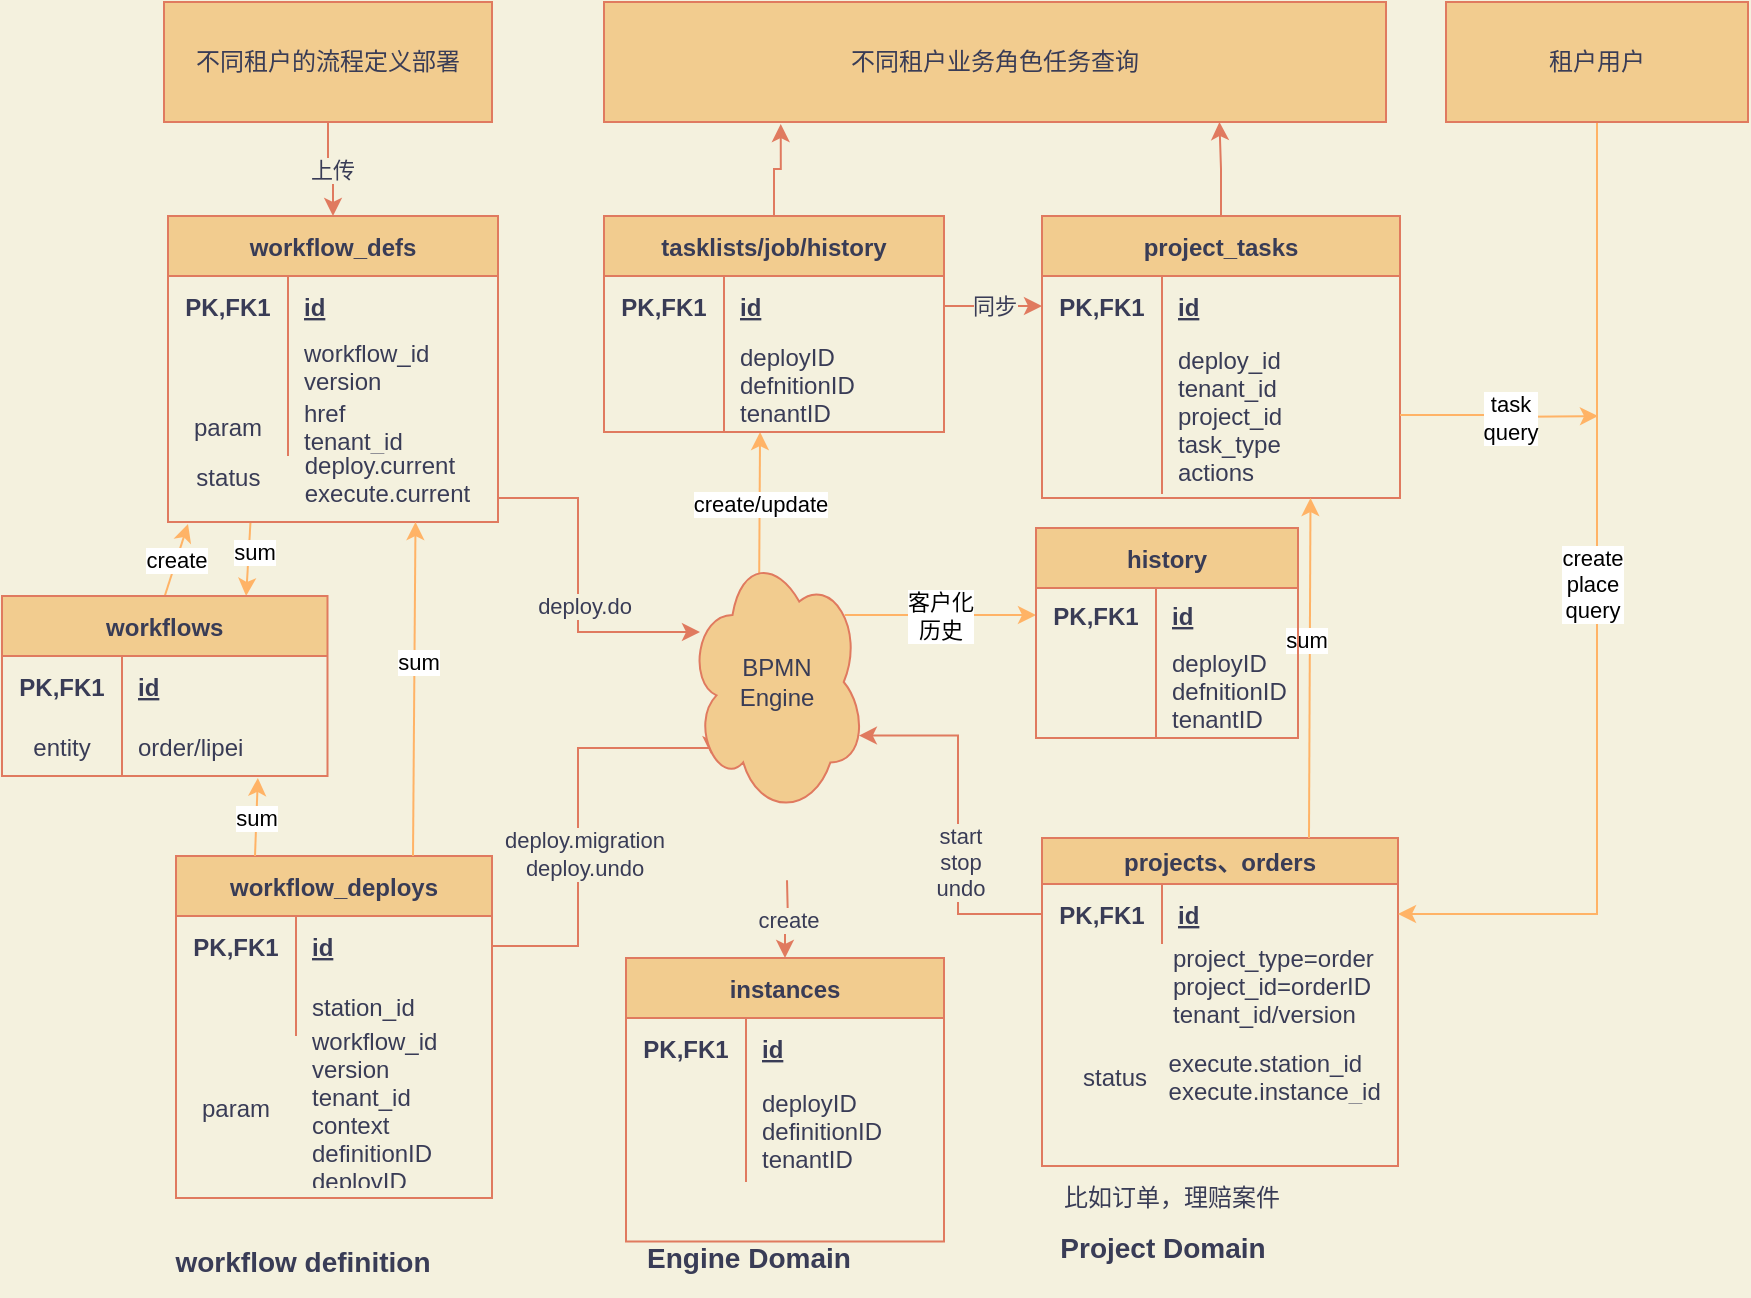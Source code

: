 <mxfile version="14.4.2" type="github">
  <diagram id="R2lEEEUBdFMjLlhIrx00" name="Page-1">
    <mxGraphModel dx="1422" dy="746" grid="0" gridSize="10" guides="1" tooltips="1" connect="1" arrows="1" fold="1" page="1" pageScale="1" pageWidth="850" pageHeight="1100" background="#F4F1DE" math="0" shadow="0" extFonts="Permanent Marker^https://fonts.googleapis.com/css?family=Permanent+Marker">
      <root>
        <mxCell id="0" />
        <mxCell id="1" parent="0" />
        <mxCell id="DA4g0Scjdkf1gucJsFsH-38" value="&lt;font style=&quot;font-size: 14px&quot;&gt;workflow definition&lt;/font&gt;" style="text;strokeColor=none;fillColor=none;html=1;fontSize=24;fontStyle=1;verticalAlign=middle;align=center;fontColor=#393C56;" parent="1" vertex="1">
          <mxGeometry x="170" y="838" width="120" height="40" as="geometry" />
        </mxCell>
        <mxCell id="DA4g0Scjdkf1gucJsFsH-236" style="edgeStyle=orthogonalEdgeStyle;rounded=0;orthogonalLoop=1;jettySize=auto;html=1;exitX=1;exitY=0.5;exitDx=0;exitDy=0;entryX=0.13;entryY=0.77;entryDx=0;entryDy=0;entryPerimeter=0;strokeColor=#E07A5F;fontColor=#393C56;labelBackgroundColor=#F4F1DE;" parent="1" source="DA4g0Scjdkf1gucJsFsH-137" target="DA4g0Scjdkf1gucJsFsH-210" edge="1">
          <mxGeometry relative="1" as="geometry">
            <Array as="points">
              <mxPoint x="368" y="703" />
              <mxPoint x="368" y="604" />
            </Array>
          </mxGeometry>
        </mxCell>
        <mxCell id="DA4g0Scjdkf1gucJsFsH-237" value="deploy.migration&lt;br&gt;deploy.undo" style="edgeLabel;html=1;align=center;verticalAlign=middle;resizable=0;points=[];fontColor=#393C56;labelBackgroundColor=#F4F1DE;" parent="DA4g0Scjdkf1gucJsFsH-236" vertex="1" connectable="0">
          <mxGeometry x="-0.159" y="-3" relative="1" as="geometry">
            <mxPoint as="offset" />
          </mxGeometry>
        </mxCell>
        <mxCell id="DA4g0Scjdkf1gucJsFsH-157" value="" style="shape=partialRectangle;connectable=0;fillColor=none;top=0;left=0;bottom=0;right=0;editable=1;overflow=hidden;strokeColor=#E07A5F;fontColor=#393C56;" parent="1" vertex="1">
          <mxGeometry x="493" y="330" width="60" height="30" as="geometry" />
        </mxCell>
        <mxCell id="DA4g0Scjdkf1gucJsFsH-164" value="instances" style="shape=table;startSize=30;container=1;collapsible=1;childLayout=tableLayout;fixedRows=1;rowLines=0;fontStyle=1;align=center;resizeLast=1;fillColor=#F2CC8F;strokeColor=#E07A5F;fontColor=#393C56;" parent="1" vertex="1">
          <mxGeometry x="392" y="709" width="159" height="141.75" as="geometry" />
        </mxCell>
        <mxCell id="DA4g0Scjdkf1gucJsFsH-165" value="" style="shape=partialRectangle;collapsible=0;dropTarget=0;pointerEvents=0;fillColor=none;top=0;left=0;bottom=0;right=0;points=[[0,0.5],[1,0.5]];portConstraint=eastwest;strokeColor=#E07A5F;fontColor=#393C56;" parent="DA4g0Scjdkf1gucJsFsH-164" vertex="1">
          <mxGeometry y="30" width="159" height="30" as="geometry" />
        </mxCell>
        <mxCell id="DA4g0Scjdkf1gucJsFsH-166" value="PK,FK1" style="shape=partialRectangle;connectable=0;fillColor=none;top=0;left=0;bottom=0;right=0;fontStyle=1;overflow=hidden;strokeColor=#E07A5F;fontColor=#393C56;" parent="DA4g0Scjdkf1gucJsFsH-165" vertex="1">
          <mxGeometry width="60" height="30" as="geometry" />
        </mxCell>
        <mxCell id="DA4g0Scjdkf1gucJsFsH-167" value="id" style="shape=partialRectangle;connectable=0;fillColor=none;top=0;left=0;bottom=0;right=0;align=left;spacingLeft=6;fontStyle=5;overflow=hidden;strokeColor=#E07A5F;fontColor=#393C56;" parent="DA4g0Scjdkf1gucJsFsH-165" vertex="1">
          <mxGeometry x="60" width="99" height="30" as="geometry" />
        </mxCell>
        <mxCell id="DA4g0Scjdkf1gucJsFsH-168" value="" style="shape=partialRectangle;collapsible=0;dropTarget=0;pointerEvents=0;fillColor=none;top=0;left=0;bottom=0;right=0;points=[[0,0.5],[1,0.5]];portConstraint=eastwest;strokeColor=#E07A5F;fontColor=#393C56;" parent="DA4g0Scjdkf1gucJsFsH-164" vertex="1">
          <mxGeometry y="60" width="159" height="52" as="geometry" />
        </mxCell>
        <mxCell id="DA4g0Scjdkf1gucJsFsH-169" value="" style="shape=partialRectangle;connectable=0;fillColor=none;top=0;left=0;bottom=0;right=0;editable=1;overflow=hidden;strokeColor=#E07A5F;fontColor=#393C56;" parent="DA4g0Scjdkf1gucJsFsH-168" vertex="1">
          <mxGeometry width="60" height="52" as="geometry" />
        </mxCell>
        <mxCell id="DA4g0Scjdkf1gucJsFsH-170" value="deployID&#xa;definitionID&#xa;tenantID" style="shape=partialRectangle;connectable=0;fillColor=none;top=0;left=0;bottom=0;right=0;align=left;spacingLeft=6;overflow=hidden;strokeColor=#E07A5F;fontColor=#393C56;" parent="DA4g0Scjdkf1gucJsFsH-168" vertex="1">
          <mxGeometry x="60" width="99" height="52" as="geometry" />
        </mxCell>
        <mxCell id="DA4g0Scjdkf1gucJsFsH-177" value="&lt;font style=&quot;font-size: 14px&quot;&gt;Project Domain&lt;/font&gt;" style="text;strokeColor=none;fillColor=none;html=1;fontSize=24;fontStyle=1;verticalAlign=middle;align=center;fontColor=#393C56;" parent="1" vertex="1">
          <mxGeometry x="600" y="831" width="120" height="40" as="geometry" />
        </mxCell>
        <mxCell id="YYEajXjFbS-MX710iMY_-9" style="edgeStyle=orthogonalEdgeStyle;rounded=0;orthogonalLoop=1;jettySize=auto;html=1;exitX=0.5;exitY=0;exitDx=0;exitDy=0;entryX=0.787;entryY=1;entryDx=0;entryDy=0;entryPerimeter=0;strokeColor=#E07A5F;fontColor=#393C56;labelBackgroundColor=#F4F1DE;" parent="1" source="DA4g0Scjdkf1gucJsFsH-178" target="YYEajXjFbS-MX710iMY_-4" edge="1">
          <mxGeometry relative="1" as="geometry" />
        </mxCell>
        <mxCell id="DA4g0Scjdkf1gucJsFsH-178" value="project_tasks" style="shape=table;startSize=30;container=1;collapsible=1;childLayout=tableLayout;fixedRows=1;rowLines=0;fontStyle=1;align=center;resizeLast=1;fillColor=#F2CC8F;strokeColor=#E07A5F;fontColor=#393C56;" parent="1" vertex="1">
          <mxGeometry x="600" y="338" width="179" height="141" as="geometry" />
        </mxCell>
        <mxCell id="DA4g0Scjdkf1gucJsFsH-179" value="" style="shape=partialRectangle;collapsible=0;dropTarget=0;pointerEvents=0;fillColor=none;top=0;left=0;bottom=0;right=0;points=[[0,0.5],[1,0.5]];portConstraint=eastwest;strokeColor=#E07A5F;fontColor=#393C56;" parent="DA4g0Scjdkf1gucJsFsH-178" vertex="1">
          <mxGeometry y="30" width="179" height="30" as="geometry" />
        </mxCell>
        <mxCell id="DA4g0Scjdkf1gucJsFsH-180" value="PK,FK1" style="shape=partialRectangle;connectable=0;fillColor=none;top=0;left=0;bottom=0;right=0;fontStyle=1;overflow=hidden;strokeColor=#E07A5F;fontColor=#393C56;" parent="DA4g0Scjdkf1gucJsFsH-179" vertex="1">
          <mxGeometry width="60" height="30" as="geometry" />
        </mxCell>
        <mxCell id="DA4g0Scjdkf1gucJsFsH-181" value="id" style="shape=partialRectangle;connectable=0;fillColor=none;top=0;left=0;bottom=0;right=0;align=left;spacingLeft=6;fontStyle=5;overflow=hidden;strokeColor=#E07A5F;fontColor=#393C56;" parent="DA4g0Scjdkf1gucJsFsH-179" vertex="1">
          <mxGeometry x="60" width="119" height="30" as="geometry" />
        </mxCell>
        <mxCell id="DA4g0Scjdkf1gucJsFsH-182" value="" style="shape=partialRectangle;collapsible=0;dropTarget=0;pointerEvents=0;fillColor=none;top=0;left=0;bottom=0;right=0;points=[[0,0.5],[1,0.5]];portConstraint=eastwest;strokeColor=#E07A5F;fontColor=#393C56;" parent="DA4g0Scjdkf1gucJsFsH-178" vertex="1">
          <mxGeometry y="60" width="179" height="79" as="geometry" />
        </mxCell>
        <mxCell id="DA4g0Scjdkf1gucJsFsH-183" value="" style="shape=partialRectangle;connectable=0;fillColor=none;top=0;left=0;bottom=0;right=0;editable=1;overflow=hidden;strokeColor=#E07A5F;fontColor=#393C56;" parent="DA4g0Scjdkf1gucJsFsH-182" vertex="1">
          <mxGeometry width="60" height="79" as="geometry" />
        </mxCell>
        <mxCell id="DA4g0Scjdkf1gucJsFsH-184" value="deploy_id&#xa;tenant_id&#xa;project_id&#xa;task_type&#xa;actions" style="shape=partialRectangle;connectable=0;fillColor=none;top=0;left=0;bottom=0;right=0;align=left;spacingLeft=6;overflow=hidden;strokeColor=#E07A5F;fontColor=#393C56;" parent="DA4g0Scjdkf1gucJsFsH-182" vertex="1">
          <mxGeometry x="60" width="119" height="79" as="geometry" />
        </mxCell>
        <mxCell id="YYEajXjFbS-MX710iMY_-7" value="create" style="edgeStyle=orthogonalEdgeStyle;rounded=0;orthogonalLoop=1;jettySize=auto;html=1;exitX=0.55;exitY=0.95;exitDx=0;exitDy=0;exitPerimeter=0;strokeColor=#E07A5F;fontColor=#393C56;labelBackgroundColor=#F4F1DE;" parent="1" target="DA4g0Scjdkf1gucJsFsH-164" edge="1">
          <mxGeometry relative="1" as="geometry">
            <mxPoint x="472.5" y="670.15" as="sourcePoint" />
          </mxGeometry>
        </mxCell>
        <mxCell id="HJFGQx3TazNqo5in36uH-14" value="create/update" style="edgeStyle=none;rounded=0;orthogonalLoop=1;jettySize=auto;html=1;exitX=0.4;exitY=0.1;exitDx=0;exitDy=0;exitPerimeter=0;entryX=0.459;entryY=1;entryDx=0;entryDy=0;entryPerimeter=0;strokeColor=#FFB366;" edge="1" parent="1" source="DA4g0Scjdkf1gucJsFsH-210" target="DA4g0Scjdkf1gucJsFsH-221">
          <mxGeometry relative="1" as="geometry">
            <mxPoint x="461.07" y="476.99" as="targetPoint" />
          </mxGeometry>
        </mxCell>
        <mxCell id="HJFGQx3TazNqo5in36uH-32" value="客户化&lt;br&gt;历史" style="edgeStyle=orthogonalEdgeStyle;rounded=0;orthogonalLoop=1;jettySize=auto;html=1;exitX=0.88;exitY=0.25;exitDx=0;exitDy=0;exitPerimeter=0;entryX=0;entryY=0.5;entryDx=0;entryDy=0;strokeColor=#FFB366;" edge="1" parent="1" source="DA4g0Scjdkf1gucJsFsH-210" target="HJFGQx3TazNqo5in36uH-26">
          <mxGeometry relative="1" as="geometry" />
        </mxCell>
        <mxCell id="DA4g0Scjdkf1gucJsFsH-210" value="BPMN &lt;br&gt;Engine" style="ellipse;shape=cloud;whiteSpace=wrap;html=1;align=center;fillColor=#F2CC8F;strokeColor=#E07A5F;fontColor=#393C56;" parent="1" vertex="1">
          <mxGeometry x="423" y="504" width="89" height="134" as="geometry" />
        </mxCell>
        <mxCell id="DA4g0Scjdkf1gucJsFsH-214" style="edgeStyle=orthogonalEdgeStyle;rounded=0;orthogonalLoop=1;jettySize=auto;html=1;exitX=0;exitY=0.5;exitDx=0;exitDy=0;entryX=0.96;entryY=0.7;entryDx=0;entryDy=0;entryPerimeter=0;strokeColor=#E07A5F;fontColor=#393C56;labelBackgroundColor=#F4F1DE;" parent="1" source="DA4g0Scjdkf1gucJsFsH-186" target="DA4g0Scjdkf1gucJsFsH-210" edge="1">
          <mxGeometry relative="1" as="geometry">
            <mxPoint x="640" y="285" as="sourcePoint" />
            <Array as="points">
              <mxPoint x="558" y="687" />
              <mxPoint x="558" y="598" />
            </Array>
          </mxGeometry>
        </mxCell>
        <mxCell id="DA4g0Scjdkf1gucJsFsH-215" value="start&lt;br&gt;stop&lt;br&gt;undo" style="edgeLabel;html=1;align=center;verticalAlign=middle;resizable=0;points=[];fontColor=#393C56;labelBackgroundColor=#F4F1DE;" parent="DA4g0Scjdkf1gucJsFsH-214" vertex="1" connectable="0">
          <mxGeometry x="-0.249" y="-1" relative="1" as="geometry">
            <mxPoint as="offset" />
          </mxGeometry>
        </mxCell>
        <mxCell id="YYEajXjFbS-MX710iMY_-8" style="edgeStyle=orthogonalEdgeStyle;rounded=0;orthogonalLoop=1;jettySize=auto;html=1;exitX=0.5;exitY=0;exitDx=0;exitDy=0;entryX=0.226;entryY=1.017;entryDx=0;entryDy=0;entryPerimeter=0;strokeColor=#E07A5F;fontColor=#393C56;labelBackgroundColor=#F4F1DE;" parent="1" source="DA4g0Scjdkf1gucJsFsH-217" target="YYEajXjFbS-MX710iMY_-4" edge="1">
          <mxGeometry relative="1" as="geometry" />
        </mxCell>
        <mxCell id="DA4g0Scjdkf1gucJsFsH-217" value="tasklists/job/history" style="shape=table;startSize=30;container=1;collapsible=1;childLayout=tableLayout;fixedRows=1;rowLines=0;fontStyle=1;align=center;resizeLast=1;fillColor=#F2CC8F;strokeColor=#E07A5F;fontColor=#393C56;" parent="1" vertex="1">
          <mxGeometry x="381" y="338" width="170" height="108" as="geometry" />
        </mxCell>
        <mxCell id="DA4g0Scjdkf1gucJsFsH-218" value="" style="shape=partialRectangle;collapsible=0;dropTarget=0;pointerEvents=0;fillColor=none;top=0;left=0;bottom=0;right=0;points=[[0,0.5],[1,0.5]];portConstraint=eastwest;strokeColor=#E07A5F;fontColor=#393C56;" parent="DA4g0Scjdkf1gucJsFsH-217" vertex="1">
          <mxGeometry y="30" width="170" height="30" as="geometry" />
        </mxCell>
        <mxCell id="DA4g0Scjdkf1gucJsFsH-219" value="PK,FK1" style="shape=partialRectangle;connectable=0;fillColor=none;top=0;left=0;bottom=0;right=0;fontStyle=1;overflow=hidden;strokeColor=#E07A5F;fontColor=#393C56;" parent="DA4g0Scjdkf1gucJsFsH-218" vertex="1">
          <mxGeometry width="60" height="30" as="geometry" />
        </mxCell>
        <mxCell id="DA4g0Scjdkf1gucJsFsH-220" value="id" style="shape=partialRectangle;connectable=0;fillColor=none;top=0;left=0;bottom=0;right=0;align=left;spacingLeft=6;fontStyle=5;overflow=hidden;strokeColor=#E07A5F;fontColor=#393C56;" parent="DA4g0Scjdkf1gucJsFsH-218" vertex="1">
          <mxGeometry x="60" width="110" height="30" as="geometry" />
        </mxCell>
        <mxCell id="DA4g0Scjdkf1gucJsFsH-221" value="" style="shape=partialRectangle;collapsible=0;dropTarget=0;pointerEvents=0;fillColor=none;top=0;left=0;bottom=0;right=0;points=[[0,0.5],[1,0.5]];portConstraint=eastwest;strokeColor=#E07A5F;fontColor=#393C56;" parent="DA4g0Scjdkf1gucJsFsH-217" vertex="1">
          <mxGeometry y="60" width="170" height="48" as="geometry" />
        </mxCell>
        <mxCell id="DA4g0Scjdkf1gucJsFsH-222" value="" style="shape=partialRectangle;connectable=0;fillColor=none;top=0;left=0;bottom=0;right=0;editable=1;overflow=hidden;strokeColor=#E07A5F;fontColor=#393C56;" parent="DA4g0Scjdkf1gucJsFsH-221" vertex="1">
          <mxGeometry width="60" height="48" as="geometry" />
        </mxCell>
        <mxCell id="DA4g0Scjdkf1gucJsFsH-223" value="deployID&#xa;defnitionID&#xa;tenantID" style="shape=partialRectangle;connectable=0;fillColor=none;top=0;left=0;bottom=0;right=0;align=left;spacingLeft=6;overflow=hidden;strokeColor=#E07A5F;fontColor=#393C56;" parent="DA4g0Scjdkf1gucJsFsH-221" vertex="1">
          <mxGeometry x="60" width="110" height="48" as="geometry" />
        </mxCell>
        <mxCell id="DA4g0Scjdkf1gucJsFsH-230" value="&lt;font style=&quot;font-size: 14px&quot;&gt;Engine Domain&lt;/font&gt;" style="text;strokeColor=none;fillColor=none;html=1;fontSize=24;fontStyle=1;verticalAlign=middle;align=center;fontColor=#393C56;" parent="1" vertex="1">
          <mxGeometry x="393" y="836" width="120" height="40" as="geometry" />
        </mxCell>
        <mxCell id="DA4g0Scjdkf1gucJsFsH-231" value="比如订单，理赔案件" style="text;html=1;strokeColor=none;fillColor=none;align=center;verticalAlign=middle;whiteSpace=wrap;rounded=0;fontColor=#393C56;" parent="1" vertex="1">
          <mxGeometry x="610" y="824" width="110" height="10" as="geometry" />
        </mxCell>
        <mxCell id="DA4g0Scjdkf1gucJsFsH-239" style="edgeStyle=orthogonalEdgeStyle;rounded=0;orthogonalLoop=1;jettySize=auto;html=1;exitX=1.025;exitY=0.894;exitDx=0;exitDy=0;strokeColor=#E07A5F;fontColor=#393C56;labelBackgroundColor=#F4F1DE;exitPerimeter=0;" parent="1" source="DA4g0Scjdkf1gucJsFsH-244" edge="1">
          <mxGeometry relative="1" as="geometry">
            <Array as="points">
              <mxPoint x="368" y="479" />
              <mxPoint x="368" y="546" />
            </Array>
            <mxPoint x="429" y="546" as="targetPoint" />
          </mxGeometry>
        </mxCell>
        <mxCell id="DA4g0Scjdkf1gucJsFsH-240" value="deploy.do" style="edgeLabel;html=1;align=center;verticalAlign=middle;resizable=0;points=[];fontColor=#393C56;labelBackgroundColor=#F4F1DE;" parent="DA4g0Scjdkf1gucJsFsH-239" vertex="1" connectable="0">
          <mxGeometry x="0.121" y="3" relative="1" as="geometry">
            <mxPoint as="offset" />
          </mxGeometry>
        </mxCell>
        <mxCell id="YYEajXjFbS-MX710iMY_-1" value="" style="group;fontColor=#393C56;" parent="1" vertex="1" connectable="0">
          <mxGeometry x="600" y="649" width="191" height="164" as="geometry" />
        </mxCell>
        <mxCell id="DA4g0Scjdkf1gucJsFsH-185" value="projects、orders" style="shape=table;startSize=23;container=1;collapsible=1;childLayout=tableLayout;fixedRows=1;rowLines=0;fontStyle=1;align=center;resizeLast=1;fillColor=#F2CC8F;strokeColor=#E07A5F;fontColor=#393C56;" parent="YYEajXjFbS-MX710iMY_-1" vertex="1">
          <mxGeometry width="178" height="164" as="geometry" />
        </mxCell>
        <mxCell id="DA4g0Scjdkf1gucJsFsH-186" value="" style="shape=partialRectangle;collapsible=0;dropTarget=0;pointerEvents=0;fillColor=none;top=0;left=0;bottom=0;right=0;points=[[0,0.5],[1,0.5]];portConstraint=eastwest;strokeColor=#E07A5F;fontColor=#393C56;" parent="DA4g0Scjdkf1gucJsFsH-185" vertex="1">
          <mxGeometry y="23" width="178" height="30" as="geometry" />
        </mxCell>
        <mxCell id="DA4g0Scjdkf1gucJsFsH-187" value="PK,FK1" style="shape=partialRectangle;connectable=0;fillColor=none;top=0;left=0;bottom=0;right=0;fontStyle=1;overflow=hidden;strokeColor=#E07A5F;fontColor=#393C56;" parent="DA4g0Scjdkf1gucJsFsH-186" vertex="1">
          <mxGeometry width="60" height="30" as="geometry" />
        </mxCell>
        <mxCell id="DA4g0Scjdkf1gucJsFsH-188" value="id" style="shape=partialRectangle;connectable=0;fillColor=none;top=0;left=0;bottom=0;right=0;align=left;spacingLeft=6;fontStyle=5;overflow=hidden;strokeColor=#E07A5F;fontColor=#393C56;" parent="DA4g0Scjdkf1gucJsFsH-186" vertex="1">
          <mxGeometry x="60" width="118" height="30" as="geometry" />
        </mxCell>
        <mxCell id="DA4g0Scjdkf1gucJsFsH-206" value="" style="shape=partialRectangle;collapsible=0;dropTarget=0;pointerEvents=0;fillColor=none;top=0;left=0;bottom=0;right=0;points=[[0,0.5],[1,0.5]];portConstraint=eastwest;strokeColor=#E07A5F;fontColor=#393C56;" parent="YYEajXjFbS-MX710iMY_-1" vertex="1">
          <mxGeometry x="9.51" y="50" width="162.49" height="47" as="geometry" />
        </mxCell>
        <mxCell id="DA4g0Scjdkf1gucJsFsH-207" value="" style="shape=partialRectangle;connectable=0;fillColor=none;top=0;left=0;bottom=0;right=0;editable=1;overflow=hidden;strokeColor=#E07A5F;fontColor=#393C56;" parent="DA4g0Scjdkf1gucJsFsH-206" vertex="1">
          <mxGeometry width="61.901" height="47" as="geometry" />
        </mxCell>
        <mxCell id="DA4g0Scjdkf1gucJsFsH-208" value="project_type=order&#xa;project_id=orderID&#xa;tenant_id/version" style="shape=partialRectangle;connectable=0;fillColor=none;top=0;left=0;bottom=0;right=0;align=left;spacingLeft=6;overflow=hidden;strokeColor=#E07A5F;fontColor=#393C56;" parent="DA4g0Scjdkf1gucJsFsH-206" vertex="1">
          <mxGeometry x="48" width="114.49" height="47" as="geometry" />
        </mxCell>
        <mxCell id="DA4g0Scjdkf1gucJsFsH-247" value="" style="shape=partialRectangle;collapsible=0;dropTarget=0;pointerEvents=0;fillColor=none;top=0;left=0;bottom=0;right=0;points=[[0,0.5],[1,0.5]];portConstraint=eastwest;strokeColor=#E07A5F;fontColor=#393C56;" parent="YYEajXjFbS-MX710iMY_-1" vertex="1">
          <mxGeometry x="0.864" y="104" width="190.136" height="30" as="geometry" />
        </mxCell>
        <mxCell id="DA4g0Scjdkf1gucJsFsH-248" value="status" style="shape=partialRectangle;connectable=0;fillColor=none;top=0;left=0;bottom=0;right=0;editable=1;overflow=hidden;strokeColor=#E07A5F;fontColor=#393C56;" parent="DA4g0Scjdkf1gucJsFsH-247" vertex="1">
          <mxGeometry width="71.301" height="30" as="geometry" />
        </mxCell>
        <mxCell id="DA4g0Scjdkf1gucJsFsH-249" value="execute.station_id&#xa;execute.instance_id" style="shape=partialRectangle;connectable=0;fillColor=none;top=0;left=0;bottom=0;right=0;align=left;spacingLeft=6;overflow=hidden;strokeColor=#E07A5F;fontColor=#393C56;" parent="DA4g0Scjdkf1gucJsFsH-247" vertex="1">
          <mxGeometry x="54.448" width="135.688" height="30" as="geometry" />
        </mxCell>
        <mxCell id="YYEajXjFbS-MX710iMY_-2" value="" style="group;fontColor=#393C56;" parent="1" vertex="1" connectable="0">
          <mxGeometry x="167" y="649" width="160" height="180" as="geometry" />
        </mxCell>
        <mxCell id="DA4g0Scjdkf1gucJsFsH-136" value="workflow_deploys" style="shape=table;startSize=30;container=1;collapsible=1;childLayout=tableLayout;fixedRows=1;rowLines=0;fontStyle=1;align=center;resizeLast=1;fillColor=#F2CC8F;strokeColor=#E07A5F;fontColor=#393C56;" parent="YYEajXjFbS-MX710iMY_-2" vertex="1">
          <mxGeometry y="9" width="158" height="171" as="geometry" />
        </mxCell>
        <mxCell id="DA4g0Scjdkf1gucJsFsH-137" value="" style="shape=partialRectangle;collapsible=0;dropTarget=0;pointerEvents=0;fillColor=none;top=0;left=0;bottom=0;right=0;points=[[0,0.5],[1,0.5]];portConstraint=eastwest;strokeColor=#E07A5F;fontColor=#393C56;" parent="DA4g0Scjdkf1gucJsFsH-136" vertex="1">
          <mxGeometry y="30" width="158" height="30" as="geometry" />
        </mxCell>
        <mxCell id="DA4g0Scjdkf1gucJsFsH-138" value="PK,FK1" style="shape=partialRectangle;connectable=0;fillColor=none;top=0;left=0;bottom=0;right=0;fontStyle=1;overflow=hidden;strokeColor=#E07A5F;fontColor=#393C56;" parent="DA4g0Scjdkf1gucJsFsH-137" vertex="1">
          <mxGeometry width="60" height="30" as="geometry" />
        </mxCell>
        <mxCell id="DA4g0Scjdkf1gucJsFsH-139" value="id" style="shape=partialRectangle;connectable=0;fillColor=none;top=0;left=0;bottom=0;right=0;align=left;spacingLeft=6;fontStyle=5;overflow=hidden;strokeColor=#E07A5F;fontColor=#393C56;" parent="DA4g0Scjdkf1gucJsFsH-137" vertex="1">
          <mxGeometry x="60" width="98" height="30" as="geometry" />
        </mxCell>
        <mxCell id="DA4g0Scjdkf1gucJsFsH-143" value="" style="shape=partialRectangle;collapsible=0;dropTarget=0;pointerEvents=0;fillColor=none;top=0;left=0;bottom=0;right=0;points=[[0,0.5],[1,0.5]];portConstraint=eastwest;strokeColor=#E07A5F;fontColor=#393C56;" parent="DA4g0Scjdkf1gucJsFsH-136" vertex="1">
          <mxGeometry y="60" width="158" height="30" as="geometry" />
        </mxCell>
        <mxCell id="DA4g0Scjdkf1gucJsFsH-144" value="" style="shape=partialRectangle;connectable=0;fillColor=none;top=0;left=0;bottom=0;right=0;editable=1;overflow=hidden;strokeColor=#E07A5F;fontColor=#393C56;" parent="DA4g0Scjdkf1gucJsFsH-143" vertex="1">
          <mxGeometry width="60" height="30" as="geometry" />
        </mxCell>
        <mxCell id="DA4g0Scjdkf1gucJsFsH-145" value="station_id" style="shape=partialRectangle;connectable=0;fillColor=none;top=0;left=0;bottom=0;right=0;align=left;spacingLeft=6;overflow=hidden;strokeColor=#E07A5F;fontColor=#393C56;" parent="DA4g0Scjdkf1gucJsFsH-143" vertex="1">
          <mxGeometry x="60" width="98" height="30" as="geometry" />
        </mxCell>
        <mxCell id="DA4g0Scjdkf1gucJsFsH-211" value="" style="shape=partialRectangle;collapsible=0;dropTarget=0;pointerEvents=0;fillColor=none;top=0;left=0;bottom=0;right=0;points=[[0,0.5],[1,0.5]];portConstraint=eastwest;strokeColor=#E07A5F;fontColor=#393C56;" parent="YYEajXjFbS-MX710iMY_-2" vertex="1">
          <mxGeometry y="93" width="160" height="83" as="geometry" />
        </mxCell>
        <mxCell id="DA4g0Scjdkf1gucJsFsH-212" value="param" style="shape=partialRectangle;connectable=0;fillColor=none;top=0;left=0;bottom=0;right=0;editable=1;overflow=hidden;strokeColor=#E07A5F;fontColor=#393C56;" parent="DA4g0Scjdkf1gucJsFsH-211" vertex="1">
          <mxGeometry width="60" height="83" as="geometry" />
        </mxCell>
        <mxCell id="DA4g0Scjdkf1gucJsFsH-213" value="workflow_id&#xa;version&#xa;tenant_id&#xa;context&#xa;definitionID&#xa;deployID" style="shape=partialRectangle;connectable=0;fillColor=none;top=0;left=0;bottom=0;right=0;align=left;spacingLeft=6;overflow=hidden;strokeColor=#E07A5F;fontColor=#393C56;" parent="DA4g0Scjdkf1gucJsFsH-211" vertex="1">
          <mxGeometry x="60" width="100" height="83" as="geometry" />
        </mxCell>
        <mxCell id="YYEajXjFbS-MX710iMY_-4" value="不同租户业务角色任务查询" style="rounded=0;whiteSpace=wrap;html=1;fillColor=#F2CC8F;strokeColor=#E07A5F;fontColor=#393C56;" parent="1" vertex="1">
          <mxGeometry x="381" y="231" width="391" height="60" as="geometry" />
        </mxCell>
        <mxCell id="YYEajXjFbS-MX710iMY_-5" value="同步" style="edgeStyle=orthogonalEdgeStyle;rounded=0;orthogonalLoop=1;jettySize=auto;html=1;exitX=1;exitY=0.5;exitDx=0;exitDy=0;entryX=0;entryY=0.5;entryDx=0;entryDy=0;strokeColor=#E07A5F;fontColor=#393C56;labelBackgroundColor=#F4F1DE;" parent="1" source="DA4g0Scjdkf1gucJsFsH-218" target="DA4g0Scjdkf1gucJsFsH-179" edge="1">
          <mxGeometry relative="1" as="geometry" />
        </mxCell>
        <mxCell id="YYEajXjFbS-MX710iMY_-11" value="上传" style="edgeStyle=orthogonalEdgeStyle;rounded=0;orthogonalLoop=1;jettySize=auto;html=1;exitX=0.5;exitY=1;exitDx=0;exitDy=0;strokeColor=#E07A5F;fontColor=#393C56;labelBackgroundColor=#F4F1DE;" parent="1" source="YYEajXjFbS-MX710iMY_-10" target="DA4g0Scjdkf1gucJsFsH-123" edge="1">
          <mxGeometry relative="1" as="geometry" />
        </mxCell>
        <mxCell id="YYEajXjFbS-MX710iMY_-10" value="不同租户的流程定义部署" style="rounded=0;whiteSpace=wrap;html=1;fillColor=#F2CC8F;strokeColor=#E07A5F;fontColor=#393C56;" parent="1" vertex="1">
          <mxGeometry x="161" y="231" width="164" height="60" as="geometry" />
        </mxCell>
        <mxCell id="HJFGQx3TazNqo5in36uH-7" style="edgeStyle=none;rounded=0;orthogonalLoop=1;jettySize=auto;html=1;strokeColor=#FFB366;exitX=0.25;exitY=1;exitDx=0;exitDy=0;entryX=0.75;entryY=0;entryDx=0;entryDy=0;" edge="1" parent="1" source="DA4g0Scjdkf1gucJsFsH-123" target="DA4g0Scjdkf1gucJsFsH-103">
          <mxGeometry x="163" y="338" as="geometry">
            <mxPoint x="285" y="491" as="sourcePoint" />
            <mxPoint x="285" y="524" as="targetPoint" />
          </mxGeometry>
        </mxCell>
        <mxCell id="HJFGQx3TazNqo5in36uH-8" value="sum" style="edgeLabel;html=1;align=center;verticalAlign=middle;resizable=0;points=[];" vertex="1" connectable="0" parent="HJFGQx3TazNqo5in36uH-7">
          <mxGeometry x="-0.212" y="2" relative="1" as="geometry">
            <mxPoint as="offset" />
          </mxGeometry>
        </mxCell>
        <mxCell id="DA4g0Scjdkf1gucJsFsH-123" value="workflow_defs" style="shape=table;startSize=30;container=1;collapsible=1;childLayout=tableLayout;fixedRows=1;rowLines=0;fontStyle=1;align=center;resizeLast=1;fillColor=#F2CC8F;strokeColor=#E07A5F;fontColor=#393C56;" parent="1" vertex="1">
          <mxGeometry x="163" y="338" width="165" height="153" as="geometry" />
        </mxCell>
        <mxCell id="DA4g0Scjdkf1gucJsFsH-124" value="" style="shape=partialRectangle;collapsible=0;dropTarget=0;pointerEvents=0;fillColor=none;top=0;left=0;bottom=0;right=0;points=[[0,0.5],[1,0.5]];portConstraint=eastwest;strokeColor=#E07A5F;fontColor=#393C56;" parent="DA4g0Scjdkf1gucJsFsH-123" vertex="1">
          <mxGeometry y="30" width="165" height="30" as="geometry" />
        </mxCell>
        <mxCell id="DA4g0Scjdkf1gucJsFsH-125" value="PK,FK1" style="shape=partialRectangle;connectable=0;fillColor=none;top=0;left=0;bottom=0;right=0;fontStyle=1;overflow=hidden;strokeColor=#E07A5F;fontColor=#393C56;" parent="DA4g0Scjdkf1gucJsFsH-124" vertex="1">
          <mxGeometry width="60" height="30" as="geometry" />
        </mxCell>
        <mxCell id="DA4g0Scjdkf1gucJsFsH-126" value="id" style="shape=partialRectangle;connectable=0;fillColor=none;top=0;left=0;bottom=0;right=0;align=left;spacingLeft=6;fontStyle=5;overflow=hidden;strokeColor=#E07A5F;fontColor=#393C56;" parent="DA4g0Scjdkf1gucJsFsH-124" vertex="1">
          <mxGeometry x="60" width="105" height="30" as="geometry" />
        </mxCell>
        <mxCell id="DA4g0Scjdkf1gucJsFsH-130" value="" style="shape=partialRectangle;collapsible=0;dropTarget=0;pointerEvents=0;fillColor=none;top=0;left=0;bottom=0;right=0;points=[[0,0.5],[1,0.5]];portConstraint=eastwest;strokeColor=#E07A5F;fontColor=#393C56;" parent="DA4g0Scjdkf1gucJsFsH-123" vertex="1">
          <mxGeometry y="60" width="165" height="30" as="geometry" />
        </mxCell>
        <mxCell id="DA4g0Scjdkf1gucJsFsH-131" value="" style="shape=partialRectangle;connectable=0;fillColor=none;top=0;left=0;bottom=0;right=0;editable=1;overflow=hidden;strokeColor=#E07A5F;fontColor=#393C56;" parent="DA4g0Scjdkf1gucJsFsH-130" vertex="1">
          <mxGeometry width="60" height="30" as="geometry" />
        </mxCell>
        <mxCell id="DA4g0Scjdkf1gucJsFsH-132" value="workflow_id&#xa;version&#xa;tenant_id" style="shape=partialRectangle;connectable=0;fillColor=none;top=0;left=0;bottom=0;right=0;align=left;spacingLeft=6;overflow=hidden;strokeColor=#E07A5F;fontColor=#393C56;" parent="DA4g0Scjdkf1gucJsFsH-130" vertex="1">
          <mxGeometry x="60" width="105" height="30" as="geometry" />
        </mxCell>
        <mxCell id="DA4g0Scjdkf1gucJsFsH-133" value="" style="shape=partialRectangle;collapsible=0;dropTarget=0;pointerEvents=0;fillColor=none;top=0;left=0;bottom=0;right=0;points=[[0,0.5],[1,0.5]];portConstraint=eastwest;strokeColor=#E07A5F;fontColor=#393C56;" parent="DA4g0Scjdkf1gucJsFsH-123" vertex="1">
          <mxGeometry y="90" width="165" height="30" as="geometry" />
        </mxCell>
        <mxCell id="DA4g0Scjdkf1gucJsFsH-134" value="param" style="shape=partialRectangle;connectable=0;fillColor=none;top=0;left=0;bottom=0;right=0;editable=1;overflow=hidden;strokeColor=#E07A5F;fontColor=#393C56;" parent="DA4g0Scjdkf1gucJsFsH-133" vertex="1">
          <mxGeometry width="60" height="30" as="geometry" />
        </mxCell>
        <mxCell id="DA4g0Scjdkf1gucJsFsH-135" value="href&#xa;tenant_id" style="shape=partialRectangle;connectable=0;fillColor=none;top=0;left=0;bottom=0;right=0;align=left;spacingLeft=6;overflow=hidden;strokeColor=#E07A5F;fontColor=#393C56;" parent="DA4g0Scjdkf1gucJsFsH-133" vertex="1">
          <mxGeometry x="60" width="105" height="30" as="geometry" />
        </mxCell>
        <mxCell id="DA4g0Scjdkf1gucJsFsH-244" value="" style="shape=partialRectangle;collapsible=0;dropTarget=0;pointerEvents=0;fillColor=none;top=0;left=0;bottom=0;right=0;points=[[0,0.5],[1,0.5]];portConstraint=eastwest;strokeColor=#E07A5F;fontColor=#393C56;" parent="1" vertex="1">
          <mxGeometry x="163" y="454.025" width="161" height="27.938" as="geometry" />
        </mxCell>
        <mxCell id="DA4g0Scjdkf1gucJsFsH-245" value="status" style="shape=partialRectangle;connectable=0;fillColor=none;top=0;left=0;bottom=0;right=0;editable=1;overflow=hidden;strokeColor=#E07A5F;fontColor=#393C56;" parent="DA4g0Scjdkf1gucJsFsH-244" vertex="1">
          <mxGeometry width="60.375" height="27.938" as="geometry" />
        </mxCell>
        <mxCell id="DA4g0Scjdkf1gucJsFsH-246" value="deploy.current&#xa;execute.current" style="shape=partialRectangle;connectable=0;fillColor=none;top=0;left=0;bottom=0;right=0;align=left;spacingLeft=6;overflow=hidden;strokeColor=#E07A5F;fontColor=#393C56;" parent="DA4g0Scjdkf1gucJsFsH-244" vertex="1">
          <mxGeometry x="60.375" width="100.625" height="27.938" as="geometry" />
        </mxCell>
        <mxCell id="HJFGQx3TazNqo5in36uH-19" value="create" style="edgeStyle=none;rounded=0;orthogonalLoop=1;jettySize=auto;html=1;exitX=0.5;exitY=0;exitDx=0;exitDy=0;strokeColor=#FFB366;" edge="1" parent="1" source="DA4g0Scjdkf1gucJsFsH-103">
          <mxGeometry relative="1" as="geometry">
            <mxPoint x="173" y="492" as="targetPoint" />
          </mxGeometry>
        </mxCell>
        <mxCell id="DA4g0Scjdkf1gucJsFsH-103" value="workflows" style="shape=table;startSize=30;container=1;collapsible=1;childLayout=tableLayout;fixedRows=1;rowLines=0;fontStyle=1;align=center;resizeLast=1;fillColor=#F2CC8F;strokeColor=#E07A5F;fontColor=#393C56;" parent="1" vertex="1">
          <mxGeometry x="80" y="528" width="162.75" height="90" as="geometry" />
        </mxCell>
        <mxCell id="DA4g0Scjdkf1gucJsFsH-104" value="" style="shape=partialRectangle;collapsible=0;dropTarget=0;pointerEvents=0;fillColor=none;top=0;left=0;bottom=0;right=0;points=[[0,0.5],[1,0.5]];portConstraint=eastwest;strokeColor=#E07A5F;fontColor=#393C56;" parent="DA4g0Scjdkf1gucJsFsH-103" vertex="1">
          <mxGeometry y="30" width="162.75" height="30" as="geometry" />
        </mxCell>
        <mxCell id="DA4g0Scjdkf1gucJsFsH-105" value="PK,FK1" style="shape=partialRectangle;connectable=0;fillColor=none;top=0;left=0;bottom=0;right=0;fontStyle=1;overflow=hidden;strokeColor=#E07A5F;fontColor=#393C56;" parent="DA4g0Scjdkf1gucJsFsH-104" vertex="1">
          <mxGeometry width="60" height="30" as="geometry" />
        </mxCell>
        <mxCell id="DA4g0Scjdkf1gucJsFsH-106" value="id" style="shape=partialRectangle;connectable=0;fillColor=none;top=0;left=0;bottom=0;right=0;align=left;spacingLeft=6;fontStyle=5;overflow=hidden;strokeColor=#E07A5F;fontColor=#393C56;" parent="DA4g0Scjdkf1gucJsFsH-104" vertex="1">
          <mxGeometry x="60" width="102.75" height="30" as="geometry" />
        </mxCell>
        <mxCell id="HJFGQx3TazNqo5in36uH-1" value="" style="shape=partialRectangle;collapsible=0;dropTarget=0;pointerEvents=0;fillColor=none;top=0;left=0;bottom=0;right=0;points=[[0,0.5],[1,0.5]];portConstraint=eastwest;strokeColor=#E07A5F;fontColor=#393C56;" vertex="1" parent="DA4g0Scjdkf1gucJsFsH-103">
          <mxGeometry y="60" width="162.75" height="30" as="geometry" />
        </mxCell>
        <mxCell id="HJFGQx3TazNqo5in36uH-2" value="entity" style="shape=partialRectangle;connectable=0;fillColor=none;top=0;left=0;bottom=0;right=0;editable=1;overflow=hidden;strokeColor=#E07A5F;fontColor=#393C56;" vertex="1" parent="HJFGQx3TazNqo5in36uH-1">
          <mxGeometry width="60" height="30" as="geometry" />
        </mxCell>
        <mxCell id="HJFGQx3TazNqo5in36uH-3" value="order/lipei" style="shape=partialRectangle;connectable=0;fillColor=none;top=0;left=0;bottom=0;right=0;align=left;spacingLeft=6;overflow=hidden;strokeColor=#E07A5F;fontColor=#393C56;" vertex="1" parent="HJFGQx3TazNqo5in36uH-1">
          <mxGeometry x="60" width="102.75" height="30" as="geometry" />
        </mxCell>
        <mxCell id="HJFGQx3TazNqo5in36uH-11" value="sum" style="edgeStyle=none;rounded=0;orthogonalLoop=1;jettySize=auto;html=1;exitX=0.25;exitY=0;exitDx=0;exitDy=0;entryX=0.786;entryY=1.033;entryDx=0;entryDy=0;entryPerimeter=0;strokeColor=#FFB366;" edge="1" parent="1" source="DA4g0Scjdkf1gucJsFsH-136" target="HJFGQx3TazNqo5in36uH-1">
          <mxGeometry relative="1" as="geometry" />
        </mxCell>
        <mxCell id="HJFGQx3TazNqo5in36uH-12" style="edgeStyle=none;rounded=0;orthogonalLoop=1;jettySize=auto;html=1;exitX=0.75;exitY=0;exitDx=0;exitDy=0;entryX=0.75;entryY=1;entryDx=0;entryDy=0;strokeColor=#FFB366;" edge="1" parent="1" source="DA4g0Scjdkf1gucJsFsH-136" target="DA4g0Scjdkf1gucJsFsH-123">
          <mxGeometry relative="1" as="geometry" />
        </mxCell>
        <mxCell id="HJFGQx3TazNqo5in36uH-13" value="sum" style="edgeLabel;html=1;align=center;verticalAlign=middle;resizable=0;points=[];" vertex="1" connectable="0" parent="HJFGQx3TazNqo5in36uH-12">
          <mxGeometry x="0.162" y="-2" relative="1" as="geometry">
            <mxPoint as="offset" />
          </mxGeometry>
        </mxCell>
        <mxCell id="HJFGQx3TazNqo5in36uH-15" style="edgeStyle=none;rounded=0;orthogonalLoop=1;jettySize=auto;html=1;exitX=0.75;exitY=0;exitDx=0;exitDy=0;entryX=0.75;entryY=1;entryDx=0;entryDy=0;strokeColor=#FFB366;" edge="1" parent="1" source="DA4g0Scjdkf1gucJsFsH-185" target="DA4g0Scjdkf1gucJsFsH-178">
          <mxGeometry relative="1" as="geometry" />
        </mxCell>
        <mxCell id="HJFGQx3TazNqo5in36uH-16" value="sum" style="edgeLabel;html=1;align=center;verticalAlign=middle;resizable=0;points=[];" vertex="1" connectable="0" parent="HJFGQx3TazNqo5in36uH-15">
          <mxGeometry x="0.165" y="2" relative="1" as="geometry">
            <mxPoint as="offset" />
          </mxGeometry>
        </mxCell>
        <mxCell id="HJFGQx3TazNqo5in36uH-22" style="edgeStyle=orthogonalEdgeStyle;rounded=0;orthogonalLoop=1;jettySize=auto;html=1;exitX=0.5;exitY=1;exitDx=0;exitDy=0;entryX=1;entryY=0.5;entryDx=0;entryDy=0;strokeColor=#FFB366;" edge="1" parent="1" source="HJFGQx3TazNqo5in36uH-20" target="DA4g0Scjdkf1gucJsFsH-186">
          <mxGeometry relative="1" as="geometry" />
        </mxCell>
        <mxCell id="HJFGQx3TazNqo5in36uH-23" value="create&lt;br&gt;place&lt;br&gt;query" style="edgeLabel;html=1;align=center;verticalAlign=middle;resizable=0;points=[];" vertex="1" connectable="0" parent="HJFGQx3TazNqo5in36uH-22">
          <mxGeometry x="-0.455" y="1" relative="1" as="geometry">
            <mxPoint x="-3.5" y="96" as="offset" />
          </mxGeometry>
        </mxCell>
        <mxCell id="HJFGQx3TazNqo5in36uH-20" value="租户用户" style="rounded=0;whiteSpace=wrap;html=1;fillColor=#F2CC8F;strokeColor=#E07A5F;fontColor=#393C56;" vertex="1" parent="1">
          <mxGeometry x="802" y="231" width="151" height="60" as="geometry" />
        </mxCell>
        <mxCell id="HJFGQx3TazNqo5in36uH-21" style="edgeStyle=orthogonalEdgeStyle;rounded=0;orthogonalLoop=1;jettySize=auto;html=1;exitX=1;exitY=0.5;exitDx=0;exitDy=0;strokeColor=#FFB366;" edge="1" parent="1" source="DA4g0Scjdkf1gucJsFsH-182">
          <mxGeometry relative="1" as="geometry">
            <mxPoint x="878" y="438" as="targetPoint" />
          </mxGeometry>
        </mxCell>
        <mxCell id="HJFGQx3TazNqo5in36uH-24" value="task&lt;br&gt;query" style="edgeLabel;html=1;align=center;verticalAlign=middle;resizable=0;points=[];" vertex="1" connectable="0" parent="HJFGQx3TazNqo5in36uH-21">
          <mxGeometry x="0.122" relative="1" as="geometry">
            <mxPoint as="offset" />
          </mxGeometry>
        </mxCell>
        <mxCell id="HJFGQx3TazNqo5in36uH-25" value="history" style="shape=table;startSize=30;container=1;collapsible=1;childLayout=tableLayout;fixedRows=1;rowLines=0;fontStyle=1;align=center;resizeLast=1;fillColor=#F2CC8F;strokeColor=#E07A5F;fontColor=#393C56;" vertex="1" parent="1">
          <mxGeometry x="597" y="494" width="131" height="105" as="geometry" />
        </mxCell>
        <mxCell id="HJFGQx3TazNqo5in36uH-26" value="" style="shape=partialRectangle;collapsible=0;dropTarget=0;pointerEvents=0;fillColor=none;top=0;left=0;bottom=0;right=0;points=[[0,0.5],[1,0.5]];portConstraint=eastwest;strokeColor=#E07A5F;fontColor=#393C56;" vertex="1" parent="HJFGQx3TazNqo5in36uH-25">
          <mxGeometry y="30" width="131" height="27" as="geometry" />
        </mxCell>
        <mxCell id="HJFGQx3TazNqo5in36uH-27" value="PK,FK1" style="shape=partialRectangle;connectable=0;fillColor=none;top=0;left=0;bottom=0;right=0;fontStyle=1;overflow=hidden;strokeColor=#E07A5F;fontColor=#393C56;" vertex="1" parent="HJFGQx3TazNqo5in36uH-26">
          <mxGeometry width="60" height="27" as="geometry" />
        </mxCell>
        <mxCell id="HJFGQx3TazNqo5in36uH-28" value="id" style="shape=partialRectangle;connectable=0;fillColor=none;top=0;left=0;bottom=0;right=0;align=left;spacingLeft=6;fontStyle=5;overflow=hidden;strokeColor=#E07A5F;fontColor=#393C56;" vertex="1" parent="HJFGQx3TazNqo5in36uH-26">
          <mxGeometry x="60" width="71" height="27" as="geometry" />
        </mxCell>
        <mxCell id="HJFGQx3TazNqo5in36uH-29" value="" style="shape=partialRectangle;collapsible=0;dropTarget=0;pointerEvents=0;fillColor=none;top=0;left=0;bottom=0;right=0;points=[[0,0.5],[1,0.5]];portConstraint=eastwest;strokeColor=#E07A5F;fontColor=#393C56;" vertex="1" parent="HJFGQx3TazNqo5in36uH-25">
          <mxGeometry y="57" width="131" height="48" as="geometry" />
        </mxCell>
        <mxCell id="HJFGQx3TazNqo5in36uH-30" value="" style="shape=partialRectangle;connectable=0;fillColor=none;top=0;left=0;bottom=0;right=0;editable=1;overflow=hidden;strokeColor=#E07A5F;fontColor=#393C56;" vertex="1" parent="HJFGQx3TazNqo5in36uH-29">
          <mxGeometry width="60" height="48" as="geometry" />
        </mxCell>
        <mxCell id="HJFGQx3TazNqo5in36uH-31" value="deployID&#xa;defnitionID&#xa;tenantID" style="shape=partialRectangle;connectable=0;fillColor=none;top=0;left=0;bottom=0;right=0;align=left;spacingLeft=6;overflow=hidden;strokeColor=#E07A5F;fontColor=#393C56;" vertex="1" parent="HJFGQx3TazNqo5in36uH-29">
          <mxGeometry x="60" width="71" height="48" as="geometry" />
        </mxCell>
      </root>
    </mxGraphModel>
  </diagram>
</mxfile>

